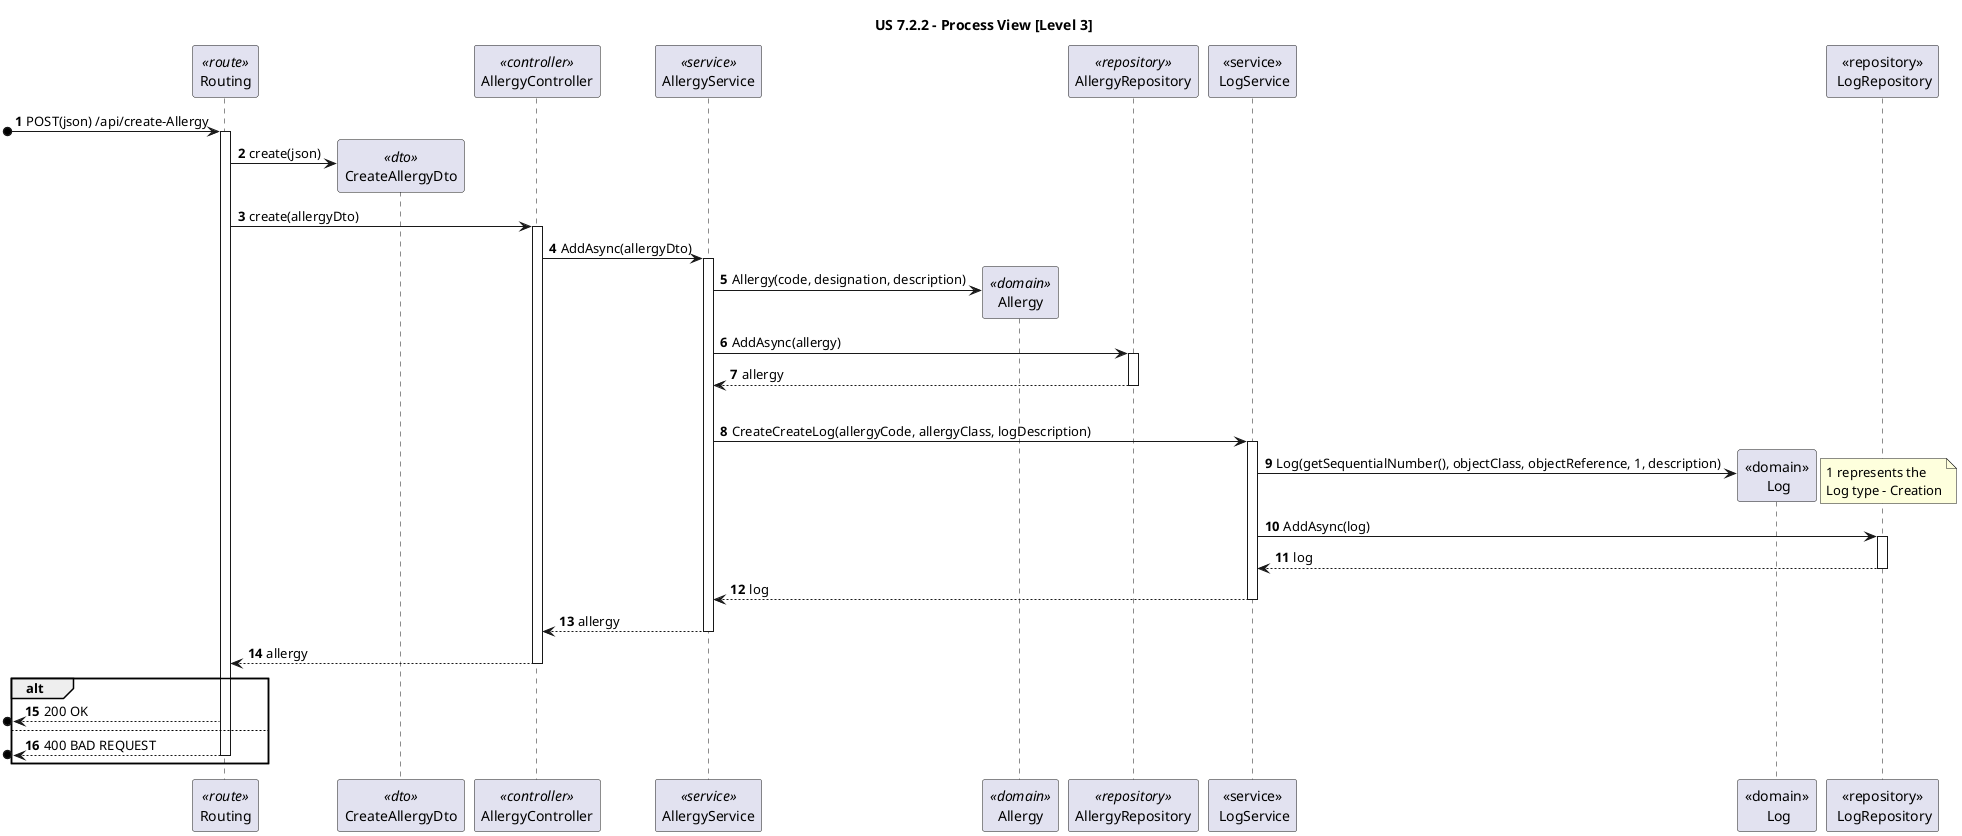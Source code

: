 @startuml

title "US 7.2.2 - Process View [Level 3]"

autonumber
participant "Routing" as ROUTE <<route>>
participant "CreateAllergyDto" as DTO <<dto>>
participant "AllergyController" as CTRL <<controller>>
participant "AllergyService" as SVC <<service>>
participant "Allergy" as ALL <<domain>>
participant "AllergyRepository" as REPO <<repository>>

participant "<<service>>\n LogService" as LogServ
participant "<<domain>>\n Log" as Log
participant "<<repository>>\n LogRepository" as LogRepo


[o-> ROUTE: POST(json) /api/create-Allergy
activate ROUTE

ROUTE -> DTO **: create(json)

ROUTE -> CTRL: create(allergyDto)
activate CTRL

CTRL ->  SVC: AddAsync(allergyDto)
activate SVC

SVC -> ALL ** : Allergy(code, designation, description)

SVC -> REPO : AddAsync(allergy)
activate REPO

REPO --> SVC : allergy
deactivate REPO

|||

SVC -> LogServ : CreateCreateLog(allergyCode, allergyClass, logDescription)
activate LogServ

LogServ -> Log ** : Log(getSequentialNumber(), objectClass, objectReference, 1, description)
note right
1 represents the
Log type - Creation
end note

LogServ -> LogRepo : AddAsync(log)
activate LogRepo

LogRepo --> LogServ : log
deactivate LogRepo

LogServ --> SVC : log
deactivate LogServ


SVC --> CTRL: allergy
deactivate SVC

CTRL --> ROUTE: allergy
deactivate CTRL

alt 
[o<-- ROUTE : 200 OK

else

[o<-- ROUTE : 400 BAD REQUEST
deactivate ROUTE
end alt


@enduml